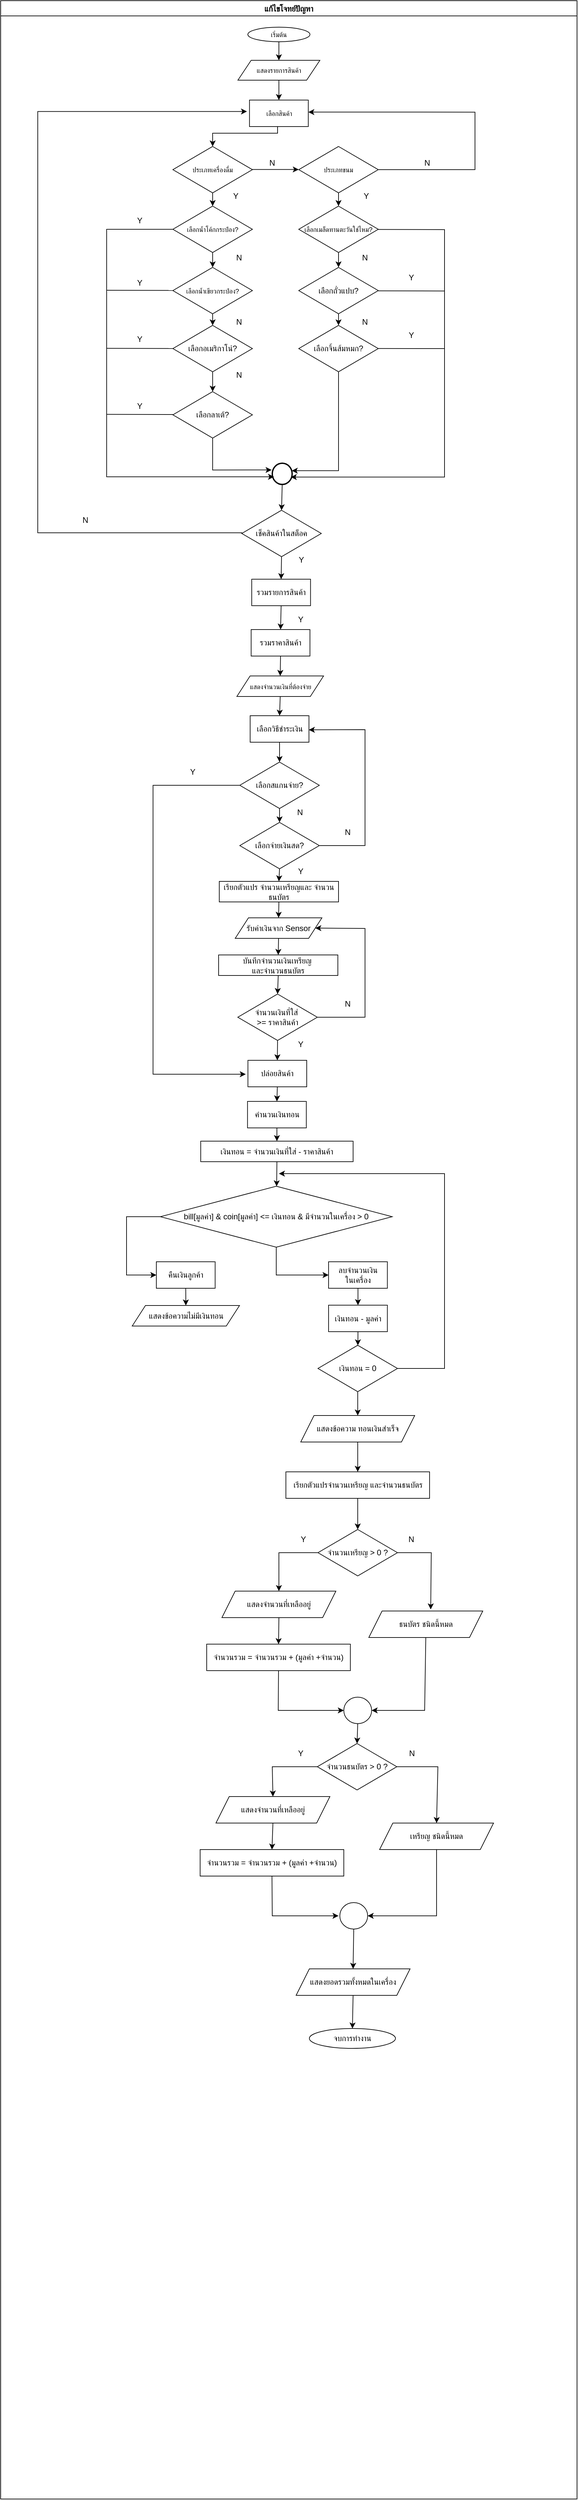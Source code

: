 <mxfile version="28.0.6">
  <diagram name="Page-1" id="7NNsuYXEPAhTEbpfP9TS">
    <mxGraphModel dx="4591" dy="3160" grid="1" gridSize="10" guides="1" tooltips="1" connect="1" arrows="1" fold="1" page="1" pageScale="1" pageWidth="850" pageHeight="1100" math="0" shadow="0">
      <root>
        <mxCell id="0" />
        <mxCell id="1" parent="0" />
        <mxCell id="S-ITxBdTJNBtnFkSzX9W-34" value="แก้ไขโจทย์ปัญหา" style="swimlane;fontFamily=Sarabun;fontSource=https%3A%2F%2Ffonts.googleapis.com%2Fcss%3Ffamily%3DSarabun;" vertex="1" parent="1">
          <mxGeometry x="-1610" y="-2130" width="870" height="3770" as="geometry" />
        </mxCell>
        <mxCell id="S-ITxBdTJNBtnFkSzX9W-35" style="edgeStyle=orthogonalEdgeStyle;rounded=0;orthogonalLoop=1;jettySize=auto;html=1;" edge="1" parent="S-ITxBdTJNBtnFkSzX9W-34" source="S-ITxBdTJNBtnFkSzX9W-96" target="S-ITxBdTJNBtnFkSzX9W-37">
          <mxGeometry relative="1" as="geometry" />
        </mxCell>
        <mxCell id="S-ITxBdTJNBtnFkSzX9W-36" value="" style="edgeStyle=orthogonalEdgeStyle;rounded=0;orthogonalLoop=1;jettySize=auto;html=1;" edge="1" parent="S-ITxBdTJNBtnFkSzX9W-34" source="S-ITxBdTJNBtnFkSzX9W-37" target="S-ITxBdTJNBtnFkSzX9W-39">
          <mxGeometry relative="1" as="geometry" />
        </mxCell>
        <mxCell id="S-ITxBdTJNBtnFkSzX9W-37" value="&lt;font style=&quot;font-size: 10px;&quot;&gt;แสดงรายการสินค้า&lt;/font&gt;" style="shape=parallelogram;perimeter=parallelogramPerimeter;whiteSpace=wrap;html=1;fixedSize=1;" vertex="1" parent="S-ITxBdTJNBtnFkSzX9W-34">
          <mxGeometry x="358.12" y="90" width="123.75" height="30" as="geometry" />
        </mxCell>
        <mxCell id="S-ITxBdTJNBtnFkSzX9W-38" value="" style="edgeStyle=orthogonalEdgeStyle;rounded=0;orthogonalLoop=1;jettySize=auto;html=1;" edge="1" parent="S-ITxBdTJNBtnFkSzX9W-34">
          <mxGeometry relative="1" as="geometry">
            <mxPoint x="432.62" y="189.999" as="sourcePoint" />
            <mxPoint x="320" y="220" as="targetPoint" />
            <Array as="points">
              <mxPoint x="418" y="190" />
              <mxPoint x="418" y="200" />
              <mxPoint x="320" y="200" />
            </Array>
          </mxGeometry>
        </mxCell>
        <mxCell id="S-ITxBdTJNBtnFkSzX9W-39" value="&lt;font style=&quot;font-size: 10px;&quot;&gt;เลือกสินค้า&lt;/font&gt;" style="whiteSpace=wrap;html=1;" vertex="1" parent="S-ITxBdTJNBtnFkSzX9W-34">
          <mxGeometry x="375.62" y="150" width="88.75" height="40" as="geometry" />
        </mxCell>
        <mxCell id="S-ITxBdTJNBtnFkSzX9W-40" value="" style="edgeStyle=orthogonalEdgeStyle;rounded=0;orthogonalLoop=1;jettySize=auto;html=1;" edge="1" parent="S-ITxBdTJNBtnFkSzX9W-34">
          <mxGeometry relative="1" as="geometry">
            <mxPoint x="375.98" y="254.8" as="sourcePoint" />
            <mxPoint x="450.004" y="254.885" as="targetPoint" />
            <Array as="points">
              <mxPoint x="445.98" y="255.45" />
              <mxPoint x="445.98" y="255.45" />
            </Array>
          </mxGeometry>
        </mxCell>
        <mxCell id="S-ITxBdTJNBtnFkSzX9W-199" style="edgeStyle=none;rounded=0;orthogonalLoop=1;jettySize=auto;html=1;exitX=0.5;exitY=1;exitDx=0;exitDy=0;entryX=0.5;entryY=0;entryDx=0;entryDy=0;" edge="1" parent="S-ITxBdTJNBtnFkSzX9W-34" source="S-ITxBdTJNBtnFkSzX9W-42" target="S-ITxBdTJNBtnFkSzX9W-198">
          <mxGeometry relative="1" as="geometry" />
        </mxCell>
        <mxCell id="S-ITxBdTJNBtnFkSzX9W-42" value="&lt;font style=&quot;font-size: 10px;&quot;&gt;ประเภทเครื่องดื่ม&lt;/font&gt;" style="rhombus;whiteSpace=wrap;html=1;" vertex="1" parent="S-ITxBdTJNBtnFkSzX9W-34">
          <mxGeometry x="260" y="220" width="120" height="70" as="geometry" />
        </mxCell>
        <mxCell id="S-ITxBdTJNBtnFkSzX9W-44" style="edgeStyle=orthogonalEdgeStyle;rounded=0;orthogonalLoop=1;jettySize=auto;html=1;entryX=0.995;entryY=0.429;entryDx=0;entryDy=0;entryPerimeter=0;exitX=0.974;exitY=0.48;exitDx=0;exitDy=0;exitPerimeter=0;" edge="1" parent="S-ITxBdTJNBtnFkSzX9W-34" source="S-ITxBdTJNBtnFkSzX9W-194">
          <mxGeometry relative="1" as="geometry">
            <Array as="points">
              <mxPoint x="567" y="255" />
              <mxPoint x="716" y="255" />
              <mxPoint x="716" y="168" />
            </Array>
            <mxPoint x="571.01" y="268" as="sourcePoint" />
            <mxPoint x="464.366" y="168.16" as="targetPoint" />
          </mxGeometry>
        </mxCell>
        <mxCell id="S-ITxBdTJNBtnFkSzX9W-239" style="edgeStyle=none;rounded=0;orthogonalLoop=1;jettySize=auto;html=1;exitX=0.5;exitY=1;exitDx=0;exitDy=0;exitPerimeter=0;entryX=0.5;entryY=0;entryDx=0;entryDy=0;" edge="1" parent="S-ITxBdTJNBtnFkSzX9W-34" source="S-ITxBdTJNBtnFkSzX9W-54" target="S-ITxBdTJNBtnFkSzX9W-238">
          <mxGeometry relative="1" as="geometry" />
        </mxCell>
        <mxCell id="S-ITxBdTJNBtnFkSzX9W-54" value="" style="strokeWidth=2;html=1;shape=mxgraph.flowchart.start_2;whiteSpace=wrap;" vertex="1" parent="S-ITxBdTJNBtnFkSzX9W-34">
          <mxGeometry x="410" y="698" width="30" height="32" as="geometry" />
        </mxCell>
        <mxCell id="S-ITxBdTJNBtnFkSzX9W-59" value="N" style="text;html=1;align=center;verticalAlign=middle;whiteSpace=wrap;rounded=0;" vertex="1" parent="S-ITxBdTJNBtnFkSzX9W-34">
          <mxGeometry x="330" y="372.5" width="60" height="30" as="geometry" />
        </mxCell>
        <mxCell id="S-ITxBdTJNBtnFkSzX9W-67" value="N" style="text;html=1;align=center;verticalAlign=middle;whiteSpace=wrap;rounded=0;" vertex="1" parent="S-ITxBdTJNBtnFkSzX9W-34">
          <mxGeometry x="380" y="230" width="60" height="30" as="geometry" />
        </mxCell>
        <mxCell id="S-ITxBdTJNBtnFkSzX9W-69" value="Y" style="text;html=1;align=center;verticalAlign=middle;whiteSpace=wrap;rounded=0;" vertex="1" parent="S-ITxBdTJNBtnFkSzX9W-34">
          <mxGeometry x="590" y="490" width="60" height="30" as="geometry" />
        </mxCell>
        <mxCell id="S-ITxBdTJNBtnFkSzX9W-70" style="edgeStyle=orthogonalEdgeStyle;rounded=0;orthogonalLoop=1;jettySize=auto;html=1;entryX=-0.02;entryY=0.456;entryDx=0;entryDy=0;entryPerimeter=0;exitX=0;exitY=0.5;exitDx=0;exitDy=0;" edge="1" parent="S-ITxBdTJNBtnFkSzX9W-34" source="S-ITxBdTJNBtnFkSzX9W-238">
          <mxGeometry relative="1" as="geometry">
            <Array as="points">
              <mxPoint x="56" y="803" />
              <mxPoint x="56" y="167" />
            </Array>
            <mxPoint x="308" y="803" as="sourcePoint" />
            <mxPoint x="371.845" y="167.24" as="targetPoint" />
          </mxGeometry>
        </mxCell>
        <mxCell id="S-ITxBdTJNBtnFkSzX9W-74" value="Y" style="text;html=1;align=center;verticalAlign=middle;whiteSpace=wrap;rounded=0;" vertex="1" parent="S-ITxBdTJNBtnFkSzX9W-34">
          <mxGeometry x="325" y="280" width="60" height="30" as="geometry" />
        </mxCell>
        <mxCell id="S-ITxBdTJNBtnFkSzX9W-77" value="Y" style="text;html=1;align=center;verticalAlign=middle;whiteSpace=wrap;rounded=0;" vertex="1" parent="S-ITxBdTJNBtnFkSzX9W-34">
          <mxGeometry x="590" y="402.5" width="60" height="30" as="geometry" />
        </mxCell>
        <mxCell id="S-ITxBdTJNBtnFkSzX9W-83" value="N" style="text;html=1;align=center;verticalAlign=middle;whiteSpace=wrap;rounded=0;" vertex="1" parent="S-ITxBdTJNBtnFkSzX9W-34">
          <mxGeometry x="613.75" y="230" width="60" height="30" as="geometry" />
        </mxCell>
        <mxCell id="S-ITxBdTJNBtnFkSzX9W-90" value="" style="endArrow=none;html=1;rounded=0;entryX=0;entryY=0.5;entryDx=0;entryDy=0;" edge="1" parent="S-ITxBdTJNBtnFkSzX9W-34" target="S-ITxBdTJNBtnFkSzX9W-198">
          <mxGeometry width="50" height="50" relative="1" as="geometry">
            <mxPoint x="160" y="709" as="sourcePoint" />
            <mxPoint x="201.25" y="375" as="targetPoint" />
            <Array as="points">
              <mxPoint x="160" y="479" />
              <mxPoint x="160" y="449" />
              <mxPoint x="160" y="409" />
              <mxPoint x="160" y="345" />
            </Array>
          </mxGeometry>
        </mxCell>
        <mxCell id="S-ITxBdTJNBtnFkSzX9W-91" value="" style="endArrow=none;html=1;rounded=0;entryX=0;entryY=0.5;entryDx=0;entryDy=0;" edge="1" parent="S-ITxBdTJNBtnFkSzX9W-34">
          <mxGeometry width="50" height="50" relative="1" as="geometry">
            <mxPoint x="160" y="437" as="sourcePoint" />
            <mxPoint x="260" y="437.22" as="targetPoint" />
          </mxGeometry>
        </mxCell>
        <mxCell id="S-ITxBdTJNBtnFkSzX9W-94" value="" style="endArrow=none;html=1;rounded=0;" edge="1" parent="S-ITxBdTJNBtnFkSzX9W-34">
          <mxGeometry width="50" height="50" relative="1" as="geometry">
            <mxPoint x="670" y="680" as="sourcePoint" />
            <mxPoint x="670" y="585" as="targetPoint" />
            <Array as="points">
              <mxPoint x="670" y="345" />
            </Array>
          </mxGeometry>
        </mxCell>
        <mxCell id="S-ITxBdTJNBtnFkSzX9W-96" value="&lt;font style=&quot;font-size: 10px;&quot; data-font-src=&quot;https://fonts.googleapis.com/css?family=Sarabun&quot; face=&quot;Sarabun&quot;&gt;เริ่มต้น&lt;/font&gt;" style="ellipse;whiteSpace=wrap;html=1;" vertex="1" parent="S-ITxBdTJNBtnFkSzX9W-34">
          <mxGeometry x="373.12" y="40" width="93.75" height="22" as="geometry" />
        </mxCell>
        <mxCell id="S-ITxBdTJNBtnFkSzX9W-202" style="edgeStyle=none;rounded=0;orthogonalLoop=1;jettySize=auto;html=1;exitX=0.5;exitY=1;exitDx=0;exitDy=0;entryX=0.5;entryY=0;entryDx=0;entryDy=0;" edge="1" parent="S-ITxBdTJNBtnFkSzX9W-34" source="S-ITxBdTJNBtnFkSzX9W-194" target="S-ITxBdTJNBtnFkSzX9W-201">
          <mxGeometry relative="1" as="geometry" />
        </mxCell>
        <mxCell id="S-ITxBdTJNBtnFkSzX9W-194" value="&lt;font style=&quot;font-size: 10px;&quot;&gt;ประเภทขนม&lt;/font&gt;" style="rhombus;whiteSpace=wrap;html=1;" vertex="1" parent="S-ITxBdTJNBtnFkSzX9W-34">
          <mxGeometry x="450" y="220" width="120" height="70" as="geometry" />
        </mxCell>
        <mxCell id="S-ITxBdTJNBtnFkSzX9W-204" style="edgeStyle=none;rounded=0;orthogonalLoop=1;jettySize=auto;html=1;exitX=0.5;exitY=1;exitDx=0;exitDy=0;entryX=0.5;entryY=0;entryDx=0;entryDy=0;" edge="1" parent="S-ITxBdTJNBtnFkSzX9W-34" source="S-ITxBdTJNBtnFkSzX9W-198" target="S-ITxBdTJNBtnFkSzX9W-203">
          <mxGeometry relative="1" as="geometry" />
        </mxCell>
        <mxCell id="S-ITxBdTJNBtnFkSzX9W-198" value="&lt;font style=&quot;font-size: 10px;&quot;&gt;เลือกน้ำโค้กกระป๋อง?&lt;/font&gt;" style="rhombus;whiteSpace=wrap;html=1;" vertex="1" parent="S-ITxBdTJNBtnFkSzX9W-34">
          <mxGeometry x="260" y="310" width="120" height="70" as="geometry" />
        </mxCell>
        <mxCell id="S-ITxBdTJNBtnFkSzX9W-213" style="edgeStyle=none;rounded=0;orthogonalLoop=1;jettySize=auto;html=1;exitX=0.5;exitY=1;exitDx=0;exitDy=0;entryX=0.5;entryY=0;entryDx=0;entryDy=0;" edge="1" parent="S-ITxBdTJNBtnFkSzX9W-34" source="S-ITxBdTJNBtnFkSzX9W-201" target="S-ITxBdTJNBtnFkSzX9W-205">
          <mxGeometry relative="1" as="geometry" />
        </mxCell>
        <mxCell id="S-ITxBdTJNBtnFkSzX9W-201" value="&lt;font style=&quot;font-size: 10px;&quot;&gt;เลือกเมล็ดทานตะวันใช่ไหม?&lt;/font&gt;" style="rhombus;whiteSpace=wrap;html=1;" vertex="1" parent="S-ITxBdTJNBtnFkSzX9W-34">
          <mxGeometry x="450" y="310" width="120" height="70" as="geometry" />
        </mxCell>
        <mxCell id="S-ITxBdTJNBtnFkSzX9W-209" style="edgeStyle=none;rounded=0;orthogonalLoop=1;jettySize=auto;html=1;exitX=0.5;exitY=1;exitDx=0;exitDy=0;entryX=0.5;entryY=0;entryDx=0;entryDy=0;" edge="1" parent="S-ITxBdTJNBtnFkSzX9W-34" source="S-ITxBdTJNBtnFkSzX9W-203" target="S-ITxBdTJNBtnFkSzX9W-206">
          <mxGeometry relative="1" as="geometry" />
        </mxCell>
        <mxCell id="S-ITxBdTJNBtnFkSzX9W-203" value="&lt;font style=&quot;font-size: 10px;&quot;&gt;เลือกน้ำเขียวกระป๋อง?&lt;/font&gt;" style="rhombus;whiteSpace=wrap;html=1;" vertex="1" parent="S-ITxBdTJNBtnFkSzX9W-34">
          <mxGeometry x="260" y="402.5" width="120" height="70" as="geometry" />
        </mxCell>
        <mxCell id="S-ITxBdTJNBtnFkSzX9W-214" style="edgeStyle=none;rounded=0;orthogonalLoop=1;jettySize=auto;html=1;exitX=0.5;exitY=1;exitDx=0;exitDy=0;entryX=0.5;entryY=0;entryDx=0;entryDy=0;" edge="1" parent="S-ITxBdTJNBtnFkSzX9W-34" source="S-ITxBdTJNBtnFkSzX9W-205" target="S-ITxBdTJNBtnFkSzX9W-207">
          <mxGeometry relative="1" as="geometry" />
        </mxCell>
        <mxCell id="S-ITxBdTJNBtnFkSzX9W-205" value="เลือกถั่วแปบ?" style="rhombus;whiteSpace=wrap;html=1;" vertex="1" parent="S-ITxBdTJNBtnFkSzX9W-34">
          <mxGeometry x="450" y="402.5" width="120" height="70" as="geometry" />
        </mxCell>
        <mxCell id="S-ITxBdTJNBtnFkSzX9W-212" style="edgeStyle=none;rounded=0;orthogonalLoop=1;jettySize=auto;html=1;exitX=0.5;exitY=1;exitDx=0;exitDy=0;entryX=0.5;entryY=0;entryDx=0;entryDy=0;" edge="1" parent="S-ITxBdTJNBtnFkSzX9W-34" source="S-ITxBdTJNBtnFkSzX9W-206" target="S-ITxBdTJNBtnFkSzX9W-208">
          <mxGeometry relative="1" as="geometry" />
        </mxCell>
        <mxCell id="S-ITxBdTJNBtnFkSzX9W-206" value="เลือกอเมริกาโน่?" style="rhombus;whiteSpace=wrap;html=1;" vertex="1" parent="S-ITxBdTJNBtnFkSzX9W-34">
          <mxGeometry x="260" y="490" width="120" height="70" as="geometry" />
        </mxCell>
        <mxCell id="S-ITxBdTJNBtnFkSzX9W-207" value="เลือกจิ้นส้มหมก?" style="rhombus;whiteSpace=wrap;html=1;" vertex="1" parent="S-ITxBdTJNBtnFkSzX9W-34">
          <mxGeometry x="450" y="490" width="120" height="70" as="geometry" />
        </mxCell>
        <mxCell id="S-ITxBdTJNBtnFkSzX9W-208" value="เลือกลาเต้?" style="rhombus;whiteSpace=wrap;html=1;" vertex="1" parent="S-ITxBdTJNBtnFkSzX9W-34">
          <mxGeometry x="260" y="590" width="120" height="70" as="geometry" />
        </mxCell>
        <mxCell id="S-ITxBdTJNBtnFkSzX9W-216" value="Y" style="text;html=1;align=center;verticalAlign=middle;whiteSpace=wrap;rounded=0;" vertex="1" parent="S-ITxBdTJNBtnFkSzX9W-34">
          <mxGeometry x="522" y="280" width="60" height="30" as="geometry" />
        </mxCell>
        <mxCell id="S-ITxBdTJNBtnFkSzX9W-218" value="N" style="text;html=1;align=center;verticalAlign=middle;whiteSpace=wrap;rounded=0;" vertex="1" parent="S-ITxBdTJNBtnFkSzX9W-34">
          <mxGeometry x="330" y="470" width="60" height="30" as="geometry" />
        </mxCell>
        <mxCell id="S-ITxBdTJNBtnFkSzX9W-219" value="N" style="text;html=1;align=center;verticalAlign=middle;whiteSpace=wrap;rounded=0;" vertex="1" parent="S-ITxBdTJNBtnFkSzX9W-34">
          <mxGeometry x="330" y="550" width="60" height="30" as="geometry" />
        </mxCell>
        <mxCell id="S-ITxBdTJNBtnFkSzX9W-220" value="" style="endArrow=none;html=1;rounded=0;entryX=0;entryY=0.5;entryDx=0;entryDy=0;" edge="1" parent="S-ITxBdTJNBtnFkSzX9W-34">
          <mxGeometry width="50" height="50" relative="1" as="geometry">
            <mxPoint x="160" y="524.67" as="sourcePoint" />
            <mxPoint x="260" y="524.89" as="targetPoint" />
          </mxGeometry>
        </mxCell>
        <mxCell id="S-ITxBdTJNBtnFkSzX9W-221" value="" style="endArrow=none;html=1;rounded=0;entryX=0;entryY=0.5;entryDx=0;entryDy=0;" edge="1" parent="S-ITxBdTJNBtnFkSzX9W-34">
          <mxGeometry width="50" height="50" relative="1" as="geometry">
            <mxPoint x="160" y="624.29" as="sourcePoint" />
            <mxPoint x="260" y="624.51" as="targetPoint" />
          </mxGeometry>
        </mxCell>
        <mxCell id="S-ITxBdTJNBtnFkSzX9W-222" value="" style="endArrow=none;html=1;rounded=0;entryX=0;entryY=0.5;entryDx=0;entryDy=0;" edge="1" parent="S-ITxBdTJNBtnFkSzX9W-34">
          <mxGeometry width="50" height="50" relative="1" as="geometry">
            <mxPoint x="569.75" y="345.29" as="sourcePoint" />
            <mxPoint x="669.75" y="345.51" as="targetPoint" />
          </mxGeometry>
        </mxCell>
        <mxCell id="S-ITxBdTJNBtnFkSzX9W-223" value="" style="endArrow=none;html=1;rounded=0;entryX=0;entryY=0.5;entryDx=0;entryDy=0;" edge="1" parent="S-ITxBdTJNBtnFkSzX9W-34">
          <mxGeometry width="50" height="50" relative="1" as="geometry">
            <mxPoint x="570" y="437.91" as="sourcePoint" />
            <mxPoint x="670" y="438.13" as="targetPoint" />
          </mxGeometry>
        </mxCell>
        <mxCell id="S-ITxBdTJNBtnFkSzX9W-224" value="" style="endArrow=none;html=1;rounded=0;entryX=0;entryY=0.5;entryDx=0;entryDy=0;" edge="1" parent="S-ITxBdTJNBtnFkSzX9W-34">
          <mxGeometry width="50" height="50" relative="1" as="geometry">
            <mxPoint x="570" y="524.83" as="sourcePoint" />
            <mxPoint x="670" y="525.05" as="targetPoint" />
          </mxGeometry>
        </mxCell>
        <mxCell id="S-ITxBdTJNBtnFkSzX9W-225" value="N" style="text;html=1;align=center;verticalAlign=middle;whiteSpace=wrap;rounded=0;" vertex="1" parent="S-ITxBdTJNBtnFkSzX9W-34">
          <mxGeometry x="520" y="372.5" width="60" height="30" as="geometry" />
        </mxCell>
        <mxCell id="S-ITxBdTJNBtnFkSzX9W-226" value="N" style="text;html=1;align=center;verticalAlign=middle;whiteSpace=wrap;rounded=0;" vertex="1" parent="S-ITxBdTJNBtnFkSzX9W-34">
          <mxGeometry x="520" y="470" width="60" height="30" as="geometry" />
        </mxCell>
        <mxCell id="S-ITxBdTJNBtnFkSzX9W-227" value="Y" style="text;html=1;align=center;verticalAlign=middle;whiteSpace=wrap;rounded=0;" vertex="1" parent="S-ITxBdTJNBtnFkSzX9W-34">
          <mxGeometry x="180" y="317" width="60" height="30" as="geometry" />
        </mxCell>
        <mxCell id="S-ITxBdTJNBtnFkSzX9W-228" value="Y" style="text;html=1;align=center;verticalAlign=middle;whiteSpace=wrap;rounded=0;" vertex="1" parent="S-ITxBdTJNBtnFkSzX9W-34">
          <mxGeometry x="180" y="411" width="60" height="30" as="geometry" />
        </mxCell>
        <mxCell id="S-ITxBdTJNBtnFkSzX9W-229" value="Y" style="text;html=1;align=center;verticalAlign=middle;whiteSpace=wrap;rounded=0;" vertex="1" parent="S-ITxBdTJNBtnFkSzX9W-34">
          <mxGeometry x="180" y="496" width="60" height="30" as="geometry" />
        </mxCell>
        <mxCell id="S-ITxBdTJNBtnFkSzX9W-230" value="Y" style="text;html=1;align=center;verticalAlign=middle;whiteSpace=wrap;rounded=0;" vertex="1" parent="S-ITxBdTJNBtnFkSzX9W-34">
          <mxGeometry x="180" y="597" width="60" height="30" as="geometry" />
        </mxCell>
        <mxCell id="S-ITxBdTJNBtnFkSzX9W-234" style="edgeStyle=orthogonalEdgeStyle;rounded=0;orthogonalLoop=1;jettySize=auto;html=1;exitX=0.5;exitY=1;exitDx=0;exitDy=0;entryX=0.979;entryY=0.352;entryDx=0;entryDy=0;entryPerimeter=0;" edge="1" parent="S-ITxBdTJNBtnFkSzX9W-34" source="S-ITxBdTJNBtnFkSzX9W-207" target="S-ITxBdTJNBtnFkSzX9W-54">
          <mxGeometry relative="1" as="geometry">
            <Array as="points">
              <mxPoint x="510" y="709" />
            </Array>
            <mxPoint x="510" y="549" as="sourcePoint" />
            <mxPoint x="448" y="709" as="targetPoint" />
          </mxGeometry>
        </mxCell>
        <mxCell id="S-ITxBdTJNBtnFkSzX9W-235" style="edgeStyle=orthogonalEdgeStyle;rounded=0;orthogonalLoop=1;jettySize=auto;html=1;exitX=0.5;exitY=1;exitDx=0;exitDy=0;entryX=-0.033;entryY=0.318;entryDx=0;entryDy=0;entryPerimeter=0;" edge="1" parent="S-ITxBdTJNBtnFkSzX9W-34" target="S-ITxBdTJNBtnFkSzX9W-54">
          <mxGeometry relative="1" as="geometry">
            <Array as="points">
              <mxPoint x="320" y="708" />
            </Array>
            <mxPoint x="320" y="660" as="sourcePoint" />
            <mxPoint x="408" y="709" as="targetPoint" />
          </mxGeometry>
        </mxCell>
        <mxCell id="S-ITxBdTJNBtnFkSzX9W-236" style="edgeStyle=orthogonalEdgeStyle;rounded=0;orthogonalLoop=1;jettySize=auto;html=1;entryX=0.087;entryY=0.642;entryDx=0;entryDy=0;entryPerimeter=0;" edge="1" parent="S-ITxBdTJNBtnFkSzX9W-34">
          <mxGeometry relative="1" as="geometry">
            <mxPoint x="160" y="649" as="sourcePoint" />
            <Array as="points">
              <mxPoint x="160" y="718" />
            </Array>
            <mxPoint x="412.61" y="718.544" as="targetPoint" />
          </mxGeometry>
        </mxCell>
        <mxCell id="S-ITxBdTJNBtnFkSzX9W-237" style="edgeStyle=orthogonalEdgeStyle;rounded=0;orthogonalLoop=1;jettySize=auto;html=1;entryX=0.931;entryY=0.653;entryDx=0;entryDy=0;entryPerimeter=0;" edge="1" parent="S-ITxBdTJNBtnFkSzX9W-34">
          <mxGeometry relative="1" as="geometry">
            <Array as="points">
              <mxPoint x="670" y="719" />
            </Array>
            <mxPoint x="670" y="649" as="sourcePoint" />
            <mxPoint x="437.93" y="718.896" as="targetPoint" />
          </mxGeometry>
        </mxCell>
        <mxCell id="S-ITxBdTJNBtnFkSzX9W-242" style="edgeStyle=none;rounded=0;orthogonalLoop=1;jettySize=auto;html=1;exitX=0.5;exitY=1;exitDx=0;exitDy=0;entryX=0.5;entryY=0;entryDx=0;entryDy=0;" edge="1" parent="S-ITxBdTJNBtnFkSzX9W-34" source="S-ITxBdTJNBtnFkSzX9W-238" target="S-ITxBdTJNBtnFkSzX9W-240">
          <mxGeometry relative="1" as="geometry" />
        </mxCell>
        <mxCell id="S-ITxBdTJNBtnFkSzX9W-238" value="เช็คสินค้าในสต็อค" style="rhombus;whiteSpace=wrap;html=1;" vertex="1" parent="S-ITxBdTJNBtnFkSzX9W-34">
          <mxGeometry x="364" y="769" width="120" height="70" as="geometry" />
        </mxCell>
        <mxCell id="S-ITxBdTJNBtnFkSzX9W-243" style="edgeStyle=none;rounded=0;orthogonalLoop=1;jettySize=auto;html=1;exitX=0.5;exitY=1;exitDx=0;exitDy=0;entryX=0.5;entryY=0;entryDx=0;entryDy=0;" edge="1" parent="S-ITxBdTJNBtnFkSzX9W-34" source="S-ITxBdTJNBtnFkSzX9W-240" target="S-ITxBdTJNBtnFkSzX9W-241">
          <mxGeometry relative="1" as="geometry" />
        </mxCell>
        <mxCell id="S-ITxBdTJNBtnFkSzX9W-240" value="รวมรายการสินค้า" style="whiteSpace=wrap;html=1;" vertex="1" parent="S-ITxBdTJNBtnFkSzX9W-34">
          <mxGeometry x="379" y="873" width="88.75" height="40" as="geometry" />
        </mxCell>
        <mxCell id="S-ITxBdTJNBtnFkSzX9W-395" style="edgeStyle=none;rounded=0;orthogonalLoop=1;jettySize=auto;html=1;exitX=0.5;exitY=1;exitDx=0;exitDy=0;entryX=0.5;entryY=0;entryDx=0;entryDy=0;" edge="1" parent="S-ITxBdTJNBtnFkSzX9W-34" source="S-ITxBdTJNBtnFkSzX9W-241" target="S-ITxBdTJNBtnFkSzX9W-248">
          <mxGeometry relative="1" as="geometry" />
        </mxCell>
        <mxCell id="S-ITxBdTJNBtnFkSzX9W-241" value="รวมราคาสินค้า" style="whiteSpace=wrap;html=1;" vertex="1" parent="S-ITxBdTJNBtnFkSzX9W-34">
          <mxGeometry x="378.12" y="949" width="88.75" height="40" as="geometry" />
        </mxCell>
        <mxCell id="S-ITxBdTJNBtnFkSzX9W-245" value="N" style="text;html=1;align=center;verticalAlign=middle;whiteSpace=wrap;rounded=0;" vertex="1" parent="S-ITxBdTJNBtnFkSzX9W-34">
          <mxGeometry x="98" y="769" width="60" height="30" as="geometry" />
        </mxCell>
        <mxCell id="S-ITxBdTJNBtnFkSzX9W-246" value="Y" style="text;html=1;align=center;verticalAlign=middle;whiteSpace=wrap;rounded=0;" vertex="1" parent="S-ITxBdTJNBtnFkSzX9W-34">
          <mxGeometry x="424" y="829" width="60" height="30" as="geometry" />
        </mxCell>
        <mxCell id="S-ITxBdTJNBtnFkSzX9W-247" value="Y" style="text;html=1;align=center;verticalAlign=middle;whiteSpace=wrap;rounded=0;" vertex="1" parent="S-ITxBdTJNBtnFkSzX9W-34">
          <mxGeometry x="423" y="919" width="60" height="30" as="geometry" />
        </mxCell>
        <mxCell id="S-ITxBdTJNBtnFkSzX9W-396" style="edgeStyle=none;rounded=0;orthogonalLoop=1;jettySize=auto;html=1;exitX=0.5;exitY=1;exitDx=0;exitDy=0;entryX=0.5;entryY=0;entryDx=0;entryDy=0;" edge="1" parent="S-ITxBdTJNBtnFkSzX9W-34" source="S-ITxBdTJNBtnFkSzX9W-248" target="S-ITxBdTJNBtnFkSzX9W-249">
          <mxGeometry relative="1" as="geometry" />
        </mxCell>
        <mxCell id="S-ITxBdTJNBtnFkSzX9W-248" value="&lt;font style=&quot;font-size: 10px;&quot;&gt;แสดงจำนวนเงินที่ต้องจ่าย&lt;/font&gt;" style="shape=parallelogram;perimeter=parallelogramPerimeter;whiteSpace=wrap;html=1;fixedSize=1;" vertex="1" parent="S-ITxBdTJNBtnFkSzX9W-34">
          <mxGeometry x="356.55" y="1019" width="130.88" height="31" as="geometry" />
        </mxCell>
        <mxCell id="S-ITxBdTJNBtnFkSzX9W-397" style="edgeStyle=none;rounded=0;orthogonalLoop=1;jettySize=auto;html=1;exitX=0.5;exitY=1;exitDx=0;exitDy=0;entryX=0.5;entryY=0;entryDx=0;entryDy=0;" edge="1" parent="S-ITxBdTJNBtnFkSzX9W-34" source="S-ITxBdTJNBtnFkSzX9W-249" target="S-ITxBdTJNBtnFkSzX9W-250">
          <mxGeometry relative="1" as="geometry" />
        </mxCell>
        <mxCell id="S-ITxBdTJNBtnFkSzX9W-249" value="เลือกวิธีชำระเงิน" style="whiteSpace=wrap;html=1;" vertex="1" parent="S-ITxBdTJNBtnFkSzX9W-34">
          <mxGeometry x="376.62" y="1079" width="88.75" height="40" as="geometry" />
        </mxCell>
        <mxCell id="S-ITxBdTJNBtnFkSzX9W-398" style="edgeStyle=none;rounded=0;orthogonalLoop=1;jettySize=auto;html=1;exitX=0.5;exitY=1;exitDx=0;exitDy=0;entryX=0.5;entryY=0;entryDx=0;entryDy=0;" edge="1" parent="S-ITxBdTJNBtnFkSzX9W-34" source="S-ITxBdTJNBtnFkSzX9W-250" target="S-ITxBdTJNBtnFkSzX9W-251">
          <mxGeometry relative="1" as="geometry" />
        </mxCell>
        <mxCell id="S-ITxBdTJNBtnFkSzX9W-412" style="edgeStyle=none;rounded=0;orthogonalLoop=1;jettySize=auto;html=1;exitX=0;exitY=0.5;exitDx=0;exitDy=0;" edge="1" parent="S-ITxBdTJNBtnFkSzX9W-34" source="S-ITxBdTJNBtnFkSzX9W-250">
          <mxGeometry relative="1" as="geometry">
            <mxPoint x="370" y="1620" as="targetPoint" />
            <Array as="points">
              <mxPoint x="230" y="1184" />
              <mxPoint x="230" y="1620" />
            </Array>
          </mxGeometry>
        </mxCell>
        <mxCell id="S-ITxBdTJNBtnFkSzX9W-250" value="เลือกสแกนจ่าย?" style="rhombus;whiteSpace=wrap;html=1;" vertex="1" parent="S-ITxBdTJNBtnFkSzX9W-34">
          <mxGeometry x="360.99" y="1149" width="120" height="70" as="geometry" />
        </mxCell>
        <mxCell id="S-ITxBdTJNBtnFkSzX9W-399" style="edgeStyle=none;rounded=0;orthogonalLoop=1;jettySize=auto;html=1;exitX=0.5;exitY=1;exitDx=0;exitDy=0;entryX=0.5;entryY=0;entryDx=0;entryDy=0;" edge="1" parent="S-ITxBdTJNBtnFkSzX9W-34" source="S-ITxBdTJNBtnFkSzX9W-251" target="S-ITxBdTJNBtnFkSzX9W-252">
          <mxGeometry relative="1" as="geometry" />
        </mxCell>
        <mxCell id="S-ITxBdTJNBtnFkSzX9W-411" style="edgeStyle=none;rounded=0;orthogonalLoop=1;jettySize=auto;html=1;exitX=1;exitY=0.5;exitDx=0;exitDy=0;entryX=0.998;entryY=0.533;entryDx=0;entryDy=0;entryPerimeter=0;" edge="1" parent="S-ITxBdTJNBtnFkSzX9W-34" source="S-ITxBdTJNBtnFkSzX9W-251" target="S-ITxBdTJNBtnFkSzX9W-249">
          <mxGeometry relative="1" as="geometry">
            <mxPoint x="510" y="1080" as="targetPoint" />
            <Array as="points">
              <mxPoint x="550" y="1275" />
              <mxPoint x="550" y="1100" />
            </Array>
          </mxGeometry>
        </mxCell>
        <mxCell id="S-ITxBdTJNBtnFkSzX9W-251" value="เลือกจ่ายเงินสด?" style="rhombus;whiteSpace=wrap;html=1;" vertex="1" parent="S-ITxBdTJNBtnFkSzX9W-34">
          <mxGeometry x="360.99" y="1240" width="120" height="70" as="geometry" />
        </mxCell>
        <mxCell id="S-ITxBdTJNBtnFkSzX9W-400" style="edgeStyle=none;rounded=0;orthogonalLoop=1;jettySize=auto;html=1;exitX=0.5;exitY=1;exitDx=0;exitDy=0;entryX=0.5;entryY=0;entryDx=0;entryDy=0;" edge="1" parent="S-ITxBdTJNBtnFkSzX9W-34" source="S-ITxBdTJNBtnFkSzX9W-252" target="S-ITxBdTJNBtnFkSzX9W-253">
          <mxGeometry relative="1" as="geometry" />
        </mxCell>
        <mxCell id="S-ITxBdTJNBtnFkSzX9W-252" value="เรียกตัวแปร จำนวนเหรียญและ จำนวนธนบัตร" style="whiteSpace=wrap;html=1;" vertex="1" parent="S-ITxBdTJNBtnFkSzX9W-34">
          <mxGeometry x="330" y="1329" width="180" height="31" as="geometry" />
        </mxCell>
        <mxCell id="S-ITxBdTJNBtnFkSzX9W-402" style="edgeStyle=none;rounded=0;orthogonalLoop=1;jettySize=auto;html=1;exitX=0.5;exitY=1;exitDx=0;exitDy=0;entryX=0.5;entryY=0;entryDx=0;entryDy=0;" edge="1" parent="S-ITxBdTJNBtnFkSzX9W-34" source="S-ITxBdTJNBtnFkSzX9W-253" target="S-ITxBdTJNBtnFkSzX9W-254">
          <mxGeometry relative="1" as="geometry" />
        </mxCell>
        <mxCell id="S-ITxBdTJNBtnFkSzX9W-253" value="รับค่าเงินจาก Sensor" style="shape=parallelogram;perimeter=parallelogramPerimeter;whiteSpace=wrap;html=1;fixedSize=1;" vertex="1" parent="S-ITxBdTJNBtnFkSzX9W-34">
          <mxGeometry x="354.05" y="1384" width="130.88" height="31" as="geometry" />
        </mxCell>
        <mxCell id="S-ITxBdTJNBtnFkSzX9W-403" style="edgeStyle=none;rounded=0;orthogonalLoop=1;jettySize=auto;html=1;exitX=0.5;exitY=1;exitDx=0;exitDy=0;entryX=0.5;entryY=0;entryDx=0;entryDy=0;" edge="1" parent="S-ITxBdTJNBtnFkSzX9W-34" source="S-ITxBdTJNBtnFkSzX9W-254" target="S-ITxBdTJNBtnFkSzX9W-255">
          <mxGeometry relative="1" as="geometry" />
        </mxCell>
        <mxCell id="S-ITxBdTJNBtnFkSzX9W-254" value="&lt;div&gt;บันทึกจำนวนเงินเหรียญ&amp;nbsp;&lt;/div&gt;&lt;div&gt;และจำนวนธนบัตร&lt;/div&gt;" style="whiteSpace=wrap;html=1;" vertex="1" parent="S-ITxBdTJNBtnFkSzX9W-34">
          <mxGeometry x="329" y="1440" width="180" height="31" as="geometry" />
        </mxCell>
        <mxCell id="S-ITxBdTJNBtnFkSzX9W-404" style="edgeStyle=none;rounded=0;orthogonalLoop=1;jettySize=auto;html=1;exitX=0.5;exitY=1;exitDx=0;exitDy=0;entryX=0.5;entryY=0;entryDx=0;entryDy=0;" edge="1" parent="S-ITxBdTJNBtnFkSzX9W-34" source="S-ITxBdTJNBtnFkSzX9W-255" target="S-ITxBdTJNBtnFkSzX9W-256">
          <mxGeometry relative="1" as="geometry" />
        </mxCell>
        <mxCell id="S-ITxBdTJNBtnFkSzX9W-417" style="edgeStyle=none;rounded=0;orthogonalLoop=1;jettySize=auto;html=1;exitX=1;exitY=0.5;exitDx=0;exitDy=0;entryX=1;entryY=0.5;entryDx=0;entryDy=0;" edge="1" parent="S-ITxBdTJNBtnFkSzX9W-34" source="S-ITxBdTJNBtnFkSzX9W-255" target="S-ITxBdTJNBtnFkSzX9W-253">
          <mxGeometry relative="1" as="geometry">
            <mxPoint x="500" y="1380" as="targetPoint" />
            <Array as="points">
              <mxPoint x="550" y="1534" />
              <mxPoint x="550" y="1400" />
            </Array>
          </mxGeometry>
        </mxCell>
        <mxCell id="S-ITxBdTJNBtnFkSzX9W-255" value="&lt;div&gt;จำนวนเงินที่ใส่&amp;nbsp;&lt;/div&gt;&lt;div&gt;&amp;gt;= ราคาสินค้า&lt;/div&gt;" style="rhombus;whiteSpace=wrap;html=1;" vertex="1" parent="S-ITxBdTJNBtnFkSzX9W-34">
          <mxGeometry x="358" y="1499" width="120" height="70" as="geometry" />
        </mxCell>
        <mxCell id="S-ITxBdTJNBtnFkSzX9W-405" style="edgeStyle=none;rounded=0;orthogonalLoop=1;jettySize=auto;html=1;exitX=0.5;exitY=1;exitDx=0;exitDy=0;entryX=0.5;entryY=0;entryDx=0;entryDy=0;" edge="1" parent="S-ITxBdTJNBtnFkSzX9W-34" source="S-ITxBdTJNBtnFkSzX9W-256" target="S-ITxBdTJNBtnFkSzX9W-257">
          <mxGeometry relative="1" as="geometry" />
        </mxCell>
        <mxCell id="S-ITxBdTJNBtnFkSzX9W-256" value="ปล่อยสินค้า" style="whiteSpace=wrap;html=1;" vertex="1" parent="S-ITxBdTJNBtnFkSzX9W-34">
          <mxGeometry x="373.25" y="1599" width="88.75" height="40" as="geometry" />
        </mxCell>
        <mxCell id="S-ITxBdTJNBtnFkSzX9W-406" style="edgeStyle=none;rounded=0;orthogonalLoop=1;jettySize=auto;html=1;exitX=0.5;exitY=1;exitDx=0;exitDy=0;entryX=0.5;entryY=0;entryDx=0;entryDy=0;" edge="1" parent="S-ITxBdTJNBtnFkSzX9W-34" source="S-ITxBdTJNBtnFkSzX9W-257" target="S-ITxBdTJNBtnFkSzX9W-385">
          <mxGeometry relative="1" as="geometry" />
        </mxCell>
        <mxCell id="S-ITxBdTJNBtnFkSzX9W-257" value="คำนวนเงินทอน" style="whiteSpace=wrap;html=1;" vertex="1" parent="S-ITxBdTJNBtnFkSzX9W-34">
          <mxGeometry x="372.63" y="1661" width="88.75" height="40" as="geometry" />
        </mxCell>
        <mxCell id="S-ITxBdTJNBtnFkSzX9W-407" style="edgeStyle=none;rounded=0;orthogonalLoop=1;jettySize=auto;html=1;exitX=0.5;exitY=1;exitDx=0;exitDy=0;" edge="1" parent="S-ITxBdTJNBtnFkSzX9W-34" source="S-ITxBdTJNBtnFkSzX9W-385" target="S-ITxBdTJNBtnFkSzX9W-387">
          <mxGeometry relative="1" as="geometry" />
        </mxCell>
        <mxCell id="S-ITxBdTJNBtnFkSzX9W-385" value="เงินทอน = จำนวนเงินที่ใส่ - ราคาสินค้า" style="whiteSpace=wrap;html=1;" vertex="1" parent="S-ITxBdTJNBtnFkSzX9W-34">
          <mxGeometry x="302.01" y="1721" width="230" height="31" as="geometry" />
        </mxCell>
        <mxCell id="S-ITxBdTJNBtnFkSzX9W-420" style="edgeStyle=none;rounded=0;orthogonalLoop=1;jettySize=auto;html=1;exitX=0;exitY=0.5;exitDx=0;exitDy=0;entryX=0;entryY=0.5;entryDx=0;entryDy=0;" edge="1" parent="S-ITxBdTJNBtnFkSzX9W-34" source="S-ITxBdTJNBtnFkSzX9W-387" target="S-ITxBdTJNBtnFkSzX9W-388">
          <mxGeometry relative="1" as="geometry">
            <mxPoint x="230" y="1950" as="targetPoint" />
            <Array as="points">
              <mxPoint x="190" y="1835" />
              <mxPoint x="190" y="1923" />
            </Array>
          </mxGeometry>
        </mxCell>
        <mxCell id="S-ITxBdTJNBtnFkSzX9W-423" style="edgeStyle=none;rounded=0;orthogonalLoop=1;jettySize=auto;html=1;exitX=0.5;exitY=1;exitDx=0;exitDy=0;entryX=0;entryY=0.5;entryDx=0;entryDy=0;" edge="1" parent="S-ITxBdTJNBtnFkSzX9W-34" source="S-ITxBdTJNBtnFkSzX9W-387" target="S-ITxBdTJNBtnFkSzX9W-390">
          <mxGeometry relative="1" as="geometry">
            <mxPoint x="480" y="1950" as="targetPoint" />
            <Array as="points">
              <mxPoint x="416" y="1923" />
            </Array>
          </mxGeometry>
        </mxCell>
        <mxCell id="S-ITxBdTJNBtnFkSzX9W-387" value="bill[มูลค่า] &amp;amp; coin[มูลค่า]&amp;nbsp;&amp;lt;= เงินทอน &amp;amp; มีจำนวนในเครื่อง &amp;gt; 0" style="rhombus;whiteSpace=wrap;html=1;" vertex="1" parent="S-ITxBdTJNBtnFkSzX9W-34">
          <mxGeometry x="241.01" y="1789" width="350" height="92" as="geometry" />
        </mxCell>
        <mxCell id="S-ITxBdTJNBtnFkSzX9W-422" style="edgeStyle=none;rounded=0;orthogonalLoop=1;jettySize=auto;html=1;exitX=0.5;exitY=1;exitDx=0;exitDy=0;entryX=0.5;entryY=0;entryDx=0;entryDy=0;" edge="1" parent="S-ITxBdTJNBtnFkSzX9W-34" source="S-ITxBdTJNBtnFkSzX9W-388" target="S-ITxBdTJNBtnFkSzX9W-389">
          <mxGeometry relative="1" as="geometry" />
        </mxCell>
        <mxCell id="S-ITxBdTJNBtnFkSzX9W-388" value="คืนเงินลูกค้า" style="whiteSpace=wrap;html=1;" vertex="1" parent="S-ITxBdTJNBtnFkSzX9W-34">
          <mxGeometry x="235.01" y="1903" width="88.75" height="40" as="geometry" />
        </mxCell>
        <mxCell id="S-ITxBdTJNBtnFkSzX9W-389" value="แสดงข้อความไม่มีเงินทอน" style="shape=parallelogram;perimeter=parallelogramPerimeter;whiteSpace=wrap;html=1;fixedSize=1;" vertex="1" parent="S-ITxBdTJNBtnFkSzX9W-34">
          <mxGeometry x="198.55" y="1969" width="162" height="31" as="geometry" />
        </mxCell>
        <mxCell id="S-ITxBdTJNBtnFkSzX9W-424" style="edgeStyle=none;rounded=0;orthogonalLoop=1;jettySize=auto;html=1;exitX=0.5;exitY=1;exitDx=0;exitDy=0;entryX=0.5;entryY=0;entryDx=0;entryDy=0;" edge="1" parent="S-ITxBdTJNBtnFkSzX9W-34" source="S-ITxBdTJNBtnFkSzX9W-390" target="S-ITxBdTJNBtnFkSzX9W-391">
          <mxGeometry relative="1" as="geometry" />
        </mxCell>
        <mxCell id="S-ITxBdTJNBtnFkSzX9W-390" value="&lt;div&gt;ลบจำนวนเงิน&lt;/div&gt;&lt;div&gt;ในเครื่อง&lt;/div&gt;" style="whiteSpace=wrap;html=1;" vertex="1" parent="S-ITxBdTJNBtnFkSzX9W-34">
          <mxGeometry x="494.99" y="1903" width="88.75" height="40" as="geometry" />
        </mxCell>
        <mxCell id="S-ITxBdTJNBtnFkSzX9W-425" style="edgeStyle=none;rounded=0;orthogonalLoop=1;jettySize=auto;html=1;exitX=0.5;exitY=1;exitDx=0;exitDy=0;" edge="1" parent="S-ITxBdTJNBtnFkSzX9W-34" source="S-ITxBdTJNBtnFkSzX9W-391" target="S-ITxBdTJNBtnFkSzX9W-392">
          <mxGeometry relative="1" as="geometry" />
        </mxCell>
        <mxCell id="S-ITxBdTJNBtnFkSzX9W-391" value="เงินทอน - มูลค่า" style="whiteSpace=wrap;html=1;" vertex="1" parent="S-ITxBdTJNBtnFkSzX9W-34">
          <mxGeometry x="494.99" y="1968.5" width="88.75" height="40" as="geometry" />
        </mxCell>
        <mxCell id="S-ITxBdTJNBtnFkSzX9W-426" style="edgeStyle=none;rounded=0;orthogonalLoop=1;jettySize=auto;html=1;exitX=1;exitY=0.5;exitDx=0;exitDy=0;" edge="1" parent="S-ITxBdTJNBtnFkSzX9W-34" source="S-ITxBdTJNBtnFkSzX9W-392">
          <mxGeometry relative="1" as="geometry">
            <mxPoint x="420" y="1770" as="targetPoint" />
            <Array as="points">
              <mxPoint x="670" y="2064" />
              <mxPoint x="670" y="1770" />
            </Array>
          </mxGeometry>
        </mxCell>
        <mxCell id="S-ITxBdTJNBtnFkSzX9W-480" style="edgeStyle=none;rounded=0;orthogonalLoop=1;jettySize=auto;html=1;exitX=0.5;exitY=1;exitDx=0;exitDy=0;entryX=0.5;entryY=0;entryDx=0;entryDy=0;" edge="1" parent="S-ITxBdTJNBtnFkSzX9W-34" source="S-ITxBdTJNBtnFkSzX9W-392" target="S-ITxBdTJNBtnFkSzX9W-427">
          <mxGeometry relative="1" as="geometry" />
        </mxCell>
        <mxCell id="S-ITxBdTJNBtnFkSzX9W-392" value="เงินทอน = 0" style="rhombus;whiteSpace=wrap;html=1;" vertex="1" parent="S-ITxBdTJNBtnFkSzX9W-34">
          <mxGeometry x="479" y="2029" width="120" height="70" as="geometry" />
        </mxCell>
        <mxCell id="S-ITxBdTJNBtnFkSzX9W-413" value="N" style="text;html=1;align=center;verticalAlign=middle;whiteSpace=wrap;rounded=0;" vertex="1" parent="S-ITxBdTJNBtnFkSzX9W-34">
          <mxGeometry x="421.87" y="1210" width="60" height="30" as="geometry" />
        </mxCell>
        <mxCell id="S-ITxBdTJNBtnFkSzX9W-414" value="N" style="text;html=1;align=center;verticalAlign=middle;whiteSpace=wrap;rounded=0;" vertex="1" parent="S-ITxBdTJNBtnFkSzX9W-34">
          <mxGeometry x="493.99" y="1240" width="60" height="30" as="geometry" />
        </mxCell>
        <mxCell id="S-ITxBdTJNBtnFkSzX9W-415" value="Y" style="text;html=1;align=center;verticalAlign=middle;whiteSpace=wrap;rounded=0;" vertex="1" parent="S-ITxBdTJNBtnFkSzX9W-34">
          <mxGeometry x="260" y="1149" width="60" height="30" as="geometry" />
        </mxCell>
        <mxCell id="S-ITxBdTJNBtnFkSzX9W-416" value="Y" style="text;html=1;align=center;verticalAlign=middle;whiteSpace=wrap;rounded=0;" vertex="1" parent="S-ITxBdTJNBtnFkSzX9W-34">
          <mxGeometry x="423" y="1299" width="60" height="30" as="geometry" />
        </mxCell>
        <mxCell id="S-ITxBdTJNBtnFkSzX9W-418" value="N" style="text;html=1;align=center;verticalAlign=middle;whiteSpace=wrap;rounded=0;" vertex="1" parent="S-ITxBdTJNBtnFkSzX9W-34">
          <mxGeometry x="493.99" y="1499" width="60" height="30" as="geometry" />
        </mxCell>
        <mxCell id="S-ITxBdTJNBtnFkSzX9W-419" value="Y" style="text;html=1;align=center;verticalAlign=middle;whiteSpace=wrap;rounded=0;" vertex="1" parent="S-ITxBdTJNBtnFkSzX9W-34">
          <mxGeometry x="423" y="1560" width="60" height="30" as="geometry" />
        </mxCell>
        <mxCell id="S-ITxBdTJNBtnFkSzX9W-481" style="edgeStyle=none;rounded=0;orthogonalLoop=1;jettySize=auto;html=1;exitX=0.5;exitY=1;exitDx=0;exitDy=0;" edge="1" parent="S-ITxBdTJNBtnFkSzX9W-34" source="S-ITxBdTJNBtnFkSzX9W-427" target="S-ITxBdTJNBtnFkSzX9W-428">
          <mxGeometry relative="1" as="geometry" />
        </mxCell>
        <mxCell id="S-ITxBdTJNBtnFkSzX9W-427" value="แสดงข้อความ ทอนเงินสำเร็จ" style="shape=parallelogram;perimeter=parallelogramPerimeter;whiteSpace=wrap;html=1;fixedSize=1;" vertex="1" parent="S-ITxBdTJNBtnFkSzX9W-34">
          <mxGeometry x="453" y="2135" width="172" height="40" as="geometry" />
        </mxCell>
        <mxCell id="S-ITxBdTJNBtnFkSzX9W-482" style="edgeStyle=none;rounded=0;orthogonalLoop=1;jettySize=auto;html=1;exitX=0.5;exitY=1;exitDx=0;exitDy=0;entryX=0.5;entryY=0;entryDx=0;entryDy=0;" edge="1" parent="S-ITxBdTJNBtnFkSzX9W-34" source="S-ITxBdTJNBtnFkSzX9W-428" target="S-ITxBdTJNBtnFkSzX9W-430">
          <mxGeometry relative="1" as="geometry" />
        </mxCell>
        <mxCell id="S-ITxBdTJNBtnFkSzX9W-428" value="เรียกตัวแปรจำนวนเหรียญ และจำนวนธนบัตร" style="whiteSpace=wrap;html=1;" vertex="1" parent="S-ITxBdTJNBtnFkSzX9W-34">
          <mxGeometry x="430.56" y="2220" width="216.87" height="40" as="geometry" />
        </mxCell>
        <mxCell id="S-ITxBdTJNBtnFkSzX9W-429" style="edgeStyle=none;rounded=0;orthogonalLoop=1;jettySize=auto;html=1;exitX=0.5;exitY=0;exitDx=0;exitDy=0;" edge="1" parent="S-ITxBdTJNBtnFkSzX9W-34" source="S-ITxBdTJNBtnFkSzX9W-428" target="S-ITxBdTJNBtnFkSzX9W-428">
          <mxGeometry relative="1" as="geometry" />
        </mxCell>
        <mxCell id="S-ITxBdTJNBtnFkSzX9W-484" style="edgeStyle=none;rounded=0;orthogonalLoop=1;jettySize=auto;html=1;exitX=1;exitY=0.5;exitDx=0;exitDy=0;entryX=0.543;entryY=-0.06;entryDx=0;entryDy=0;entryPerimeter=0;" edge="1" parent="S-ITxBdTJNBtnFkSzX9W-34" source="S-ITxBdTJNBtnFkSzX9W-430" target="S-ITxBdTJNBtnFkSzX9W-433">
          <mxGeometry relative="1" as="geometry">
            <mxPoint x="700" y="2390" as="targetPoint" />
            <Array as="points">
              <mxPoint x="650" y="2342" />
            </Array>
          </mxGeometry>
        </mxCell>
        <mxCell id="S-ITxBdTJNBtnFkSzX9W-486" style="edgeStyle=none;rounded=0;orthogonalLoop=1;jettySize=auto;html=1;exitX=0;exitY=0.5;exitDx=0;exitDy=0;entryX=0.5;entryY=0;entryDx=0;entryDy=0;" edge="1" parent="S-ITxBdTJNBtnFkSzX9W-34" source="S-ITxBdTJNBtnFkSzX9W-430" target="S-ITxBdTJNBtnFkSzX9W-431">
          <mxGeometry relative="1" as="geometry">
            <mxPoint x="380" y="2370" as="targetPoint" />
            <Array as="points">
              <mxPoint x="420" y="2342" />
            </Array>
          </mxGeometry>
        </mxCell>
        <mxCell id="S-ITxBdTJNBtnFkSzX9W-430" value="จำนวนเหรียญ &amp;gt; 0 ?" style="rhombus;whiteSpace=wrap;html=1;" vertex="1" parent="S-ITxBdTJNBtnFkSzX9W-34">
          <mxGeometry x="479" y="2307" width="120" height="70" as="geometry" />
        </mxCell>
        <mxCell id="S-ITxBdTJNBtnFkSzX9W-488" style="edgeStyle=none;rounded=0;orthogonalLoop=1;jettySize=auto;html=1;exitX=0.5;exitY=1;exitDx=0;exitDy=0;entryX=0.5;entryY=0;entryDx=0;entryDy=0;" edge="1" parent="S-ITxBdTJNBtnFkSzX9W-34" source="S-ITxBdTJNBtnFkSzX9W-431" target="S-ITxBdTJNBtnFkSzX9W-432">
          <mxGeometry relative="1" as="geometry" />
        </mxCell>
        <mxCell id="S-ITxBdTJNBtnFkSzX9W-431" value="แสดงจำนวนที่เหลืออยู่" style="shape=parallelogram;perimeter=parallelogramPerimeter;whiteSpace=wrap;html=1;fixedSize=1;" vertex="1" parent="S-ITxBdTJNBtnFkSzX9W-34">
          <mxGeometry x="334.01" y="2400" width="172" height="40" as="geometry" />
        </mxCell>
        <mxCell id="S-ITxBdTJNBtnFkSzX9W-490" style="edgeStyle=none;rounded=0;orthogonalLoop=1;jettySize=auto;html=1;exitX=0.5;exitY=1;exitDx=0;exitDy=0;entryX=0;entryY=0.5;entryDx=0;entryDy=0;" edge="1" parent="S-ITxBdTJNBtnFkSzX9W-34" source="S-ITxBdTJNBtnFkSzX9W-432" target="S-ITxBdTJNBtnFkSzX9W-434">
          <mxGeometry relative="1" as="geometry">
            <mxPoint x="500" y="2610" as="targetPoint" />
            <Array as="points">
              <mxPoint x="419" y="2580" />
            </Array>
          </mxGeometry>
        </mxCell>
        <mxCell id="S-ITxBdTJNBtnFkSzX9W-432" value="จำนวนรวม = จำนวนรวม + (มูลค่า +จำนวน)" style="whiteSpace=wrap;html=1;" vertex="1" parent="S-ITxBdTJNBtnFkSzX9W-34">
          <mxGeometry x="311.01" y="2480" width="216.87" height="40" as="geometry" />
        </mxCell>
        <mxCell id="S-ITxBdTJNBtnFkSzX9W-489" style="edgeStyle=none;rounded=0;orthogonalLoop=1;jettySize=auto;html=1;exitX=0.5;exitY=1;exitDx=0;exitDy=0;entryX=1;entryY=0.5;entryDx=0;entryDy=0;" edge="1" parent="S-ITxBdTJNBtnFkSzX9W-34" source="S-ITxBdTJNBtnFkSzX9W-433" target="S-ITxBdTJNBtnFkSzX9W-434">
          <mxGeometry relative="1" as="geometry">
            <mxPoint x="590" y="2580" as="targetPoint" />
            <Array as="points">
              <mxPoint x="640" y="2580" />
            </Array>
          </mxGeometry>
        </mxCell>
        <mxCell id="S-ITxBdTJNBtnFkSzX9W-433" value="ธนบัตร ชนิดนี้หมด" style="shape=parallelogram;perimeter=parallelogramPerimeter;whiteSpace=wrap;html=1;fixedSize=1;" vertex="1" parent="S-ITxBdTJNBtnFkSzX9W-34">
          <mxGeometry x="555.75" y="2430" width="172" height="40" as="geometry" />
        </mxCell>
        <mxCell id="S-ITxBdTJNBtnFkSzX9W-491" style="edgeStyle=none;rounded=0;orthogonalLoop=1;jettySize=auto;html=1;exitX=0.5;exitY=1;exitDx=0;exitDy=0;entryX=0.5;entryY=0;entryDx=0;entryDy=0;" edge="1" parent="S-ITxBdTJNBtnFkSzX9W-34" source="S-ITxBdTJNBtnFkSzX9W-434" target="S-ITxBdTJNBtnFkSzX9W-435">
          <mxGeometry relative="1" as="geometry" />
        </mxCell>
        <mxCell id="S-ITxBdTJNBtnFkSzX9W-434" value="" style="ellipse;whiteSpace=wrap;html=1;" vertex="1" parent="S-ITxBdTJNBtnFkSzX9W-34">
          <mxGeometry x="517.98" y="2560" width="42.02" height="40" as="geometry" />
        </mxCell>
        <mxCell id="S-ITxBdTJNBtnFkSzX9W-492" style="edgeStyle=none;rounded=0;orthogonalLoop=1;jettySize=auto;html=1;exitX=0;exitY=0.5;exitDx=0;exitDy=0;entryX=0.5;entryY=0;entryDx=0;entryDy=0;" edge="1" parent="S-ITxBdTJNBtnFkSzX9W-34" source="S-ITxBdTJNBtnFkSzX9W-435" target="S-ITxBdTJNBtnFkSzX9W-436">
          <mxGeometry relative="1" as="geometry">
            <mxPoint x="380" y="2700" as="targetPoint" />
            <Array as="points">
              <mxPoint x="410" y="2665" />
            </Array>
          </mxGeometry>
        </mxCell>
        <mxCell id="S-ITxBdTJNBtnFkSzX9W-495" style="edgeStyle=none;rounded=0;orthogonalLoop=1;jettySize=auto;html=1;exitX=1;exitY=0.5;exitDx=0;exitDy=0;entryX=0.5;entryY=0;entryDx=0;entryDy=0;" edge="1" parent="S-ITxBdTJNBtnFkSzX9W-34" source="S-ITxBdTJNBtnFkSzX9W-435" target="S-ITxBdTJNBtnFkSzX9W-438">
          <mxGeometry relative="1" as="geometry">
            <mxPoint x="780" y="2730" as="targetPoint" />
            <Array as="points">
              <mxPoint x="660" y="2665" />
            </Array>
          </mxGeometry>
        </mxCell>
        <mxCell id="S-ITxBdTJNBtnFkSzX9W-435" value="จำนวนธนบัตร &amp;gt; 0 ?" style="rhombus;whiteSpace=wrap;html=1;" vertex="1" parent="S-ITxBdTJNBtnFkSzX9W-34">
          <mxGeometry x="478" y="2630" width="120" height="70" as="geometry" />
        </mxCell>
        <mxCell id="S-ITxBdTJNBtnFkSzX9W-496" style="edgeStyle=none;rounded=0;orthogonalLoop=1;jettySize=auto;html=1;exitX=0.5;exitY=1;exitDx=0;exitDy=0;entryX=0.5;entryY=0;entryDx=0;entryDy=0;" edge="1" parent="S-ITxBdTJNBtnFkSzX9W-34" source="S-ITxBdTJNBtnFkSzX9W-436" target="S-ITxBdTJNBtnFkSzX9W-437">
          <mxGeometry relative="1" as="geometry" />
        </mxCell>
        <mxCell id="S-ITxBdTJNBtnFkSzX9W-436" value="แสดงจำนวนที่เหลืออยู่" style="shape=parallelogram;perimeter=parallelogramPerimeter;whiteSpace=wrap;html=1;fixedSize=1;" vertex="1" parent="S-ITxBdTJNBtnFkSzX9W-34">
          <mxGeometry x="325" y="2710" width="172" height="40" as="geometry" />
        </mxCell>
        <mxCell id="S-ITxBdTJNBtnFkSzX9W-498" style="edgeStyle=none;rounded=0;orthogonalLoop=1;jettySize=auto;html=1;exitX=0.5;exitY=1;exitDx=0;exitDy=0;" edge="1" parent="S-ITxBdTJNBtnFkSzX9W-34" source="S-ITxBdTJNBtnFkSzX9W-437">
          <mxGeometry relative="1" as="geometry">
            <mxPoint x="510" y="2890" as="targetPoint" />
            <Array as="points">
              <mxPoint x="410" y="2890" />
            </Array>
          </mxGeometry>
        </mxCell>
        <mxCell id="S-ITxBdTJNBtnFkSzX9W-437" value="จำนวนรวม = จำนวนรวม + (มูลค่า +จำนวน)" style="whiteSpace=wrap;html=1;" vertex="1" parent="S-ITxBdTJNBtnFkSzX9W-34">
          <mxGeometry x="301.11" y="2790" width="216.87" height="40" as="geometry" />
        </mxCell>
        <mxCell id="S-ITxBdTJNBtnFkSzX9W-497" style="edgeStyle=none;rounded=0;orthogonalLoop=1;jettySize=auto;html=1;exitX=0.5;exitY=1;exitDx=0;exitDy=0;entryX=1;entryY=0.5;entryDx=0;entryDy=0;" edge="1" parent="S-ITxBdTJNBtnFkSzX9W-34" source="S-ITxBdTJNBtnFkSzX9W-438" target="S-ITxBdTJNBtnFkSzX9W-439">
          <mxGeometry relative="1" as="geometry">
            <mxPoint x="590" y="2900" as="targetPoint" />
            <Array as="points">
              <mxPoint x="658" y="2890" />
            </Array>
          </mxGeometry>
        </mxCell>
        <mxCell id="S-ITxBdTJNBtnFkSzX9W-438" value="เหรียญ ชนิดนี้หมด" style="shape=parallelogram;perimeter=parallelogramPerimeter;whiteSpace=wrap;html=1;fixedSize=1;" vertex="1" parent="S-ITxBdTJNBtnFkSzX9W-34">
          <mxGeometry x="572" y="2750" width="172" height="40" as="geometry" />
        </mxCell>
        <mxCell id="S-ITxBdTJNBtnFkSzX9W-500" style="edgeStyle=none;rounded=0;orthogonalLoop=1;jettySize=auto;html=1;exitX=0.5;exitY=1;exitDx=0;exitDy=0;entryX=0.5;entryY=0;entryDx=0;entryDy=0;" edge="1" parent="S-ITxBdTJNBtnFkSzX9W-34" source="S-ITxBdTJNBtnFkSzX9W-439" target="S-ITxBdTJNBtnFkSzX9W-440">
          <mxGeometry relative="1" as="geometry" />
        </mxCell>
        <mxCell id="S-ITxBdTJNBtnFkSzX9W-439" value="" style="ellipse;whiteSpace=wrap;html=1;" vertex="1" parent="S-ITxBdTJNBtnFkSzX9W-34">
          <mxGeometry x="511.97" y="2870" width="42.02" height="40" as="geometry" />
        </mxCell>
        <mxCell id="S-ITxBdTJNBtnFkSzX9W-501" style="edgeStyle=none;rounded=0;orthogonalLoop=1;jettySize=auto;html=1;exitX=0.5;exitY=1;exitDx=0;exitDy=0;entryX=0.5;entryY=0;entryDx=0;entryDy=0;" edge="1" parent="S-ITxBdTJNBtnFkSzX9W-34" source="S-ITxBdTJNBtnFkSzX9W-440" target="S-ITxBdTJNBtnFkSzX9W-478">
          <mxGeometry relative="1" as="geometry" />
        </mxCell>
        <mxCell id="S-ITxBdTJNBtnFkSzX9W-440" value="แสดงยอดรวมทั้งหมดในเครื่อง" style="shape=parallelogram;perimeter=parallelogramPerimeter;whiteSpace=wrap;html=1;fixedSize=1;" vertex="1" parent="S-ITxBdTJNBtnFkSzX9W-34">
          <mxGeometry x="445.99" y="2970" width="172" height="40" as="geometry" />
        </mxCell>
        <mxCell id="S-ITxBdTJNBtnFkSzX9W-478" value="&lt;font face=&quot;Sarabun&quot;&gt;จบการทำงาน&lt;/font&gt;" style="ellipse;whiteSpace=wrap;html=1;" vertex="1" parent="S-ITxBdTJNBtnFkSzX9W-34">
          <mxGeometry x="465.98" y="3060" width="130" height="30" as="geometry" />
        </mxCell>
        <mxCell id="S-ITxBdTJNBtnFkSzX9W-494" style="edgeStyle=none;rounded=0;orthogonalLoop=1;jettySize=auto;html=1;exitX=0.5;exitY=0;exitDx=0;exitDy=0;" edge="1" parent="S-ITxBdTJNBtnFkSzX9W-34">
          <mxGeometry relative="1" as="geometry">
            <mxPoint x="650" y="2750" as="sourcePoint" />
            <mxPoint x="650" y="2750" as="targetPoint" />
          </mxGeometry>
        </mxCell>
        <mxCell id="S-ITxBdTJNBtnFkSzX9W-502" value="Y" style="text;html=1;align=center;verticalAlign=middle;whiteSpace=wrap;rounded=0;" vertex="1" parent="S-ITxBdTJNBtnFkSzX9W-34">
          <mxGeometry x="427.43" y="2307" width="60" height="30" as="geometry" />
        </mxCell>
        <mxCell id="S-ITxBdTJNBtnFkSzX9W-503" value="N" style="text;html=1;align=center;verticalAlign=middle;whiteSpace=wrap;rounded=0;" vertex="1" parent="S-ITxBdTJNBtnFkSzX9W-34">
          <mxGeometry x="590" y="2307" width="60" height="30" as="geometry" />
        </mxCell>
        <mxCell id="S-ITxBdTJNBtnFkSzX9W-504" value="Y" style="text;html=1;align=center;verticalAlign=middle;whiteSpace=wrap;rounded=0;" vertex="1" parent="S-ITxBdTJNBtnFkSzX9W-34">
          <mxGeometry x="423" y="2630" width="60" height="30" as="geometry" />
        </mxCell>
        <mxCell id="S-ITxBdTJNBtnFkSzX9W-505" value="N" style="text;html=1;align=center;verticalAlign=middle;whiteSpace=wrap;rounded=0;" vertex="1" parent="S-ITxBdTJNBtnFkSzX9W-34">
          <mxGeometry x="591.01" y="2630" width="60" height="30" as="geometry" />
        </mxCell>
      </root>
    </mxGraphModel>
  </diagram>
</mxfile>
